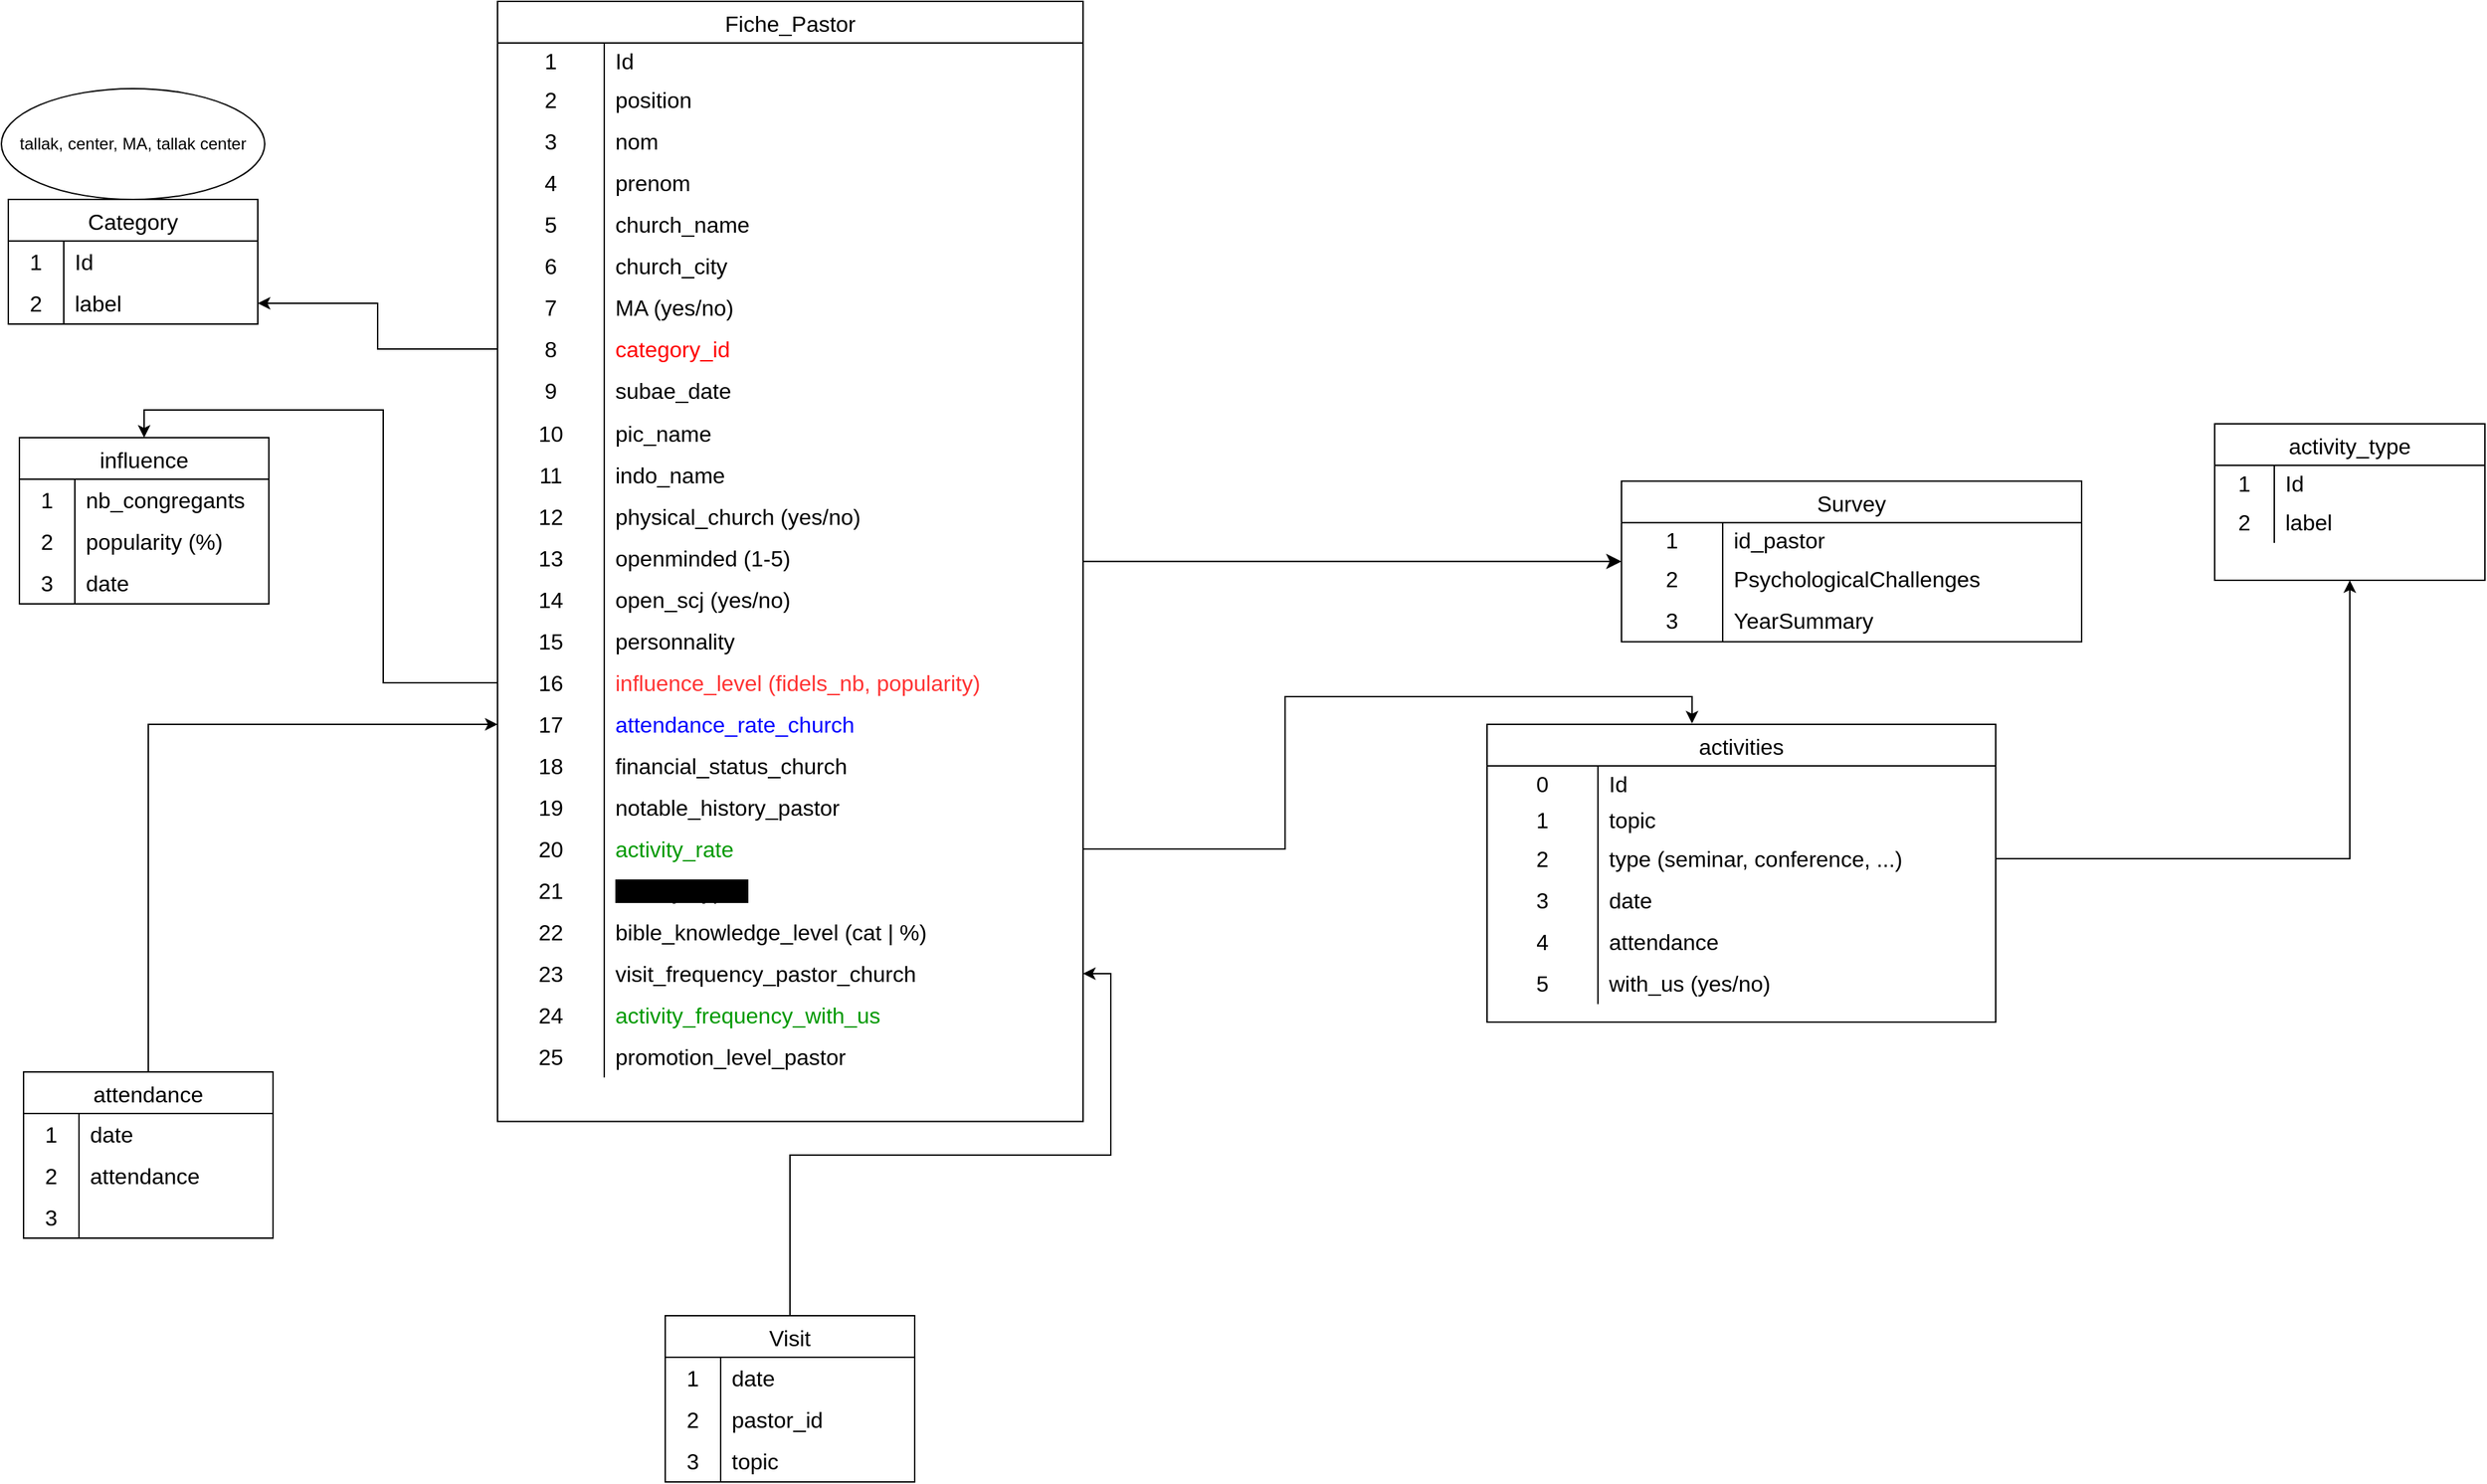 <mxfile version="25.0.3">
  <diagram name="DMD Model" id="ozbyZMw5nNVKGZ8Ik_tq">
    <mxGraphModel dx="2700" dy="746" grid="0" gridSize="10" guides="1" tooltips="1" connect="1" arrows="1" fold="1" page="0" pageScale="1" pageWidth="827" pageHeight="1169" math="0" shadow="0">
      <root>
        <mxCell id="0" />
        <mxCell id="1" parent="0" />
        <mxCell id="2mEy8Sekf_Ez2-nSpunM-34" value="" style="edgeStyle=none;curved=1;rounded=0;orthogonalLoop=1;jettySize=auto;html=1;fontSize=12;startSize=8;endSize=8;" parent="1" source="2mEy8Sekf_Ez2-nSpunM-1" target="2mEy8Sekf_Ez2-nSpunM-24" edge="1">
          <mxGeometry relative="1" as="geometry" />
        </mxCell>
        <mxCell id="2mEy8Sekf_Ez2-nSpunM-1" value="Fiche_Pastor" style="shape=table;startSize=30;container=1;collapsible=0;childLayout=tableLayout;fixedRows=1;rowLines=0;fontStyle=0;strokeColor=default;fontSize=16;" parent="1" vertex="1">
          <mxGeometry x="-581" y="82" width="422.5" height="808.75" as="geometry" />
        </mxCell>
        <mxCell id="2mEy8Sekf_Ez2-nSpunM-2" value="" style="shape=tableRow;horizontal=0;startSize=0;swimlaneHead=0;swimlaneBody=0;top=0;left=0;bottom=0;right=0;collapsible=0;dropTarget=0;fillColor=none;points=[[0,0.5],[1,0.5]];portConstraint=eastwest;strokeColor=inherit;fontSize=16;" parent="2mEy8Sekf_Ez2-nSpunM-1" vertex="1">
          <mxGeometry y="30" width="422.5" height="26" as="geometry" />
        </mxCell>
        <mxCell id="2mEy8Sekf_Ez2-nSpunM-3" value="1" style="shape=partialRectangle;html=1;whiteSpace=wrap;connectable=0;fillColor=none;top=0;left=0;bottom=0;right=0;overflow=hidden;pointerEvents=1;strokeColor=inherit;fontSize=16;" parent="2mEy8Sekf_Ez2-nSpunM-2" vertex="1">
          <mxGeometry width="77" height="26" as="geometry">
            <mxRectangle width="77" height="26" as="alternateBounds" />
          </mxGeometry>
        </mxCell>
        <mxCell id="2mEy8Sekf_Ez2-nSpunM-4" value="Id" style="shape=partialRectangle;html=1;whiteSpace=wrap;connectable=0;fillColor=none;top=0;left=0;bottom=0;right=0;align=left;spacingLeft=6;overflow=hidden;strokeColor=inherit;fontSize=16;" parent="2mEy8Sekf_Ez2-nSpunM-2" vertex="1">
          <mxGeometry x="77" width="346" height="26" as="geometry">
            <mxRectangle width="346" height="26" as="alternateBounds" />
          </mxGeometry>
        </mxCell>
        <mxCell id="Lvor_NRBCKMXR3QHgsnZ-13" value="" style="shape=tableRow;horizontal=0;startSize=0;swimlaneHead=0;swimlaneBody=0;top=0;left=0;bottom=0;right=0;collapsible=0;dropTarget=0;fillColor=none;points=[[0,0.5],[1,0.5]];portConstraint=eastwest;strokeColor=inherit;fontSize=16;" parent="2mEy8Sekf_Ez2-nSpunM-1" vertex="1">
          <mxGeometry y="56" width="422.5" height="30" as="geometry" />
        </mxCell>
        <mxCell id="Lvor_NRBCKMXR3QHgsnZ-14" value="2" style="shape=partialRectangle;html=1;whiteSpace=wrap;connectable=0;fillColor=none;top=0;left=0;bottom=0;right=0;overflow=hidden;strokeColor=inherit;fontSize=16;" parent="Lvor_NRBCKMXR3QHgsnZ-13" vertex="1">
          <mxGeometry width="77" height="30" as="geometry">
            <mxRectangle width="77" height="30" as="alternateBounds" />
          </mxGeometry>
        </mxCell>
        <mxCell id="Lvor_NRBCKMXR3QHgsnZ-15" value="position" style="shape=partialRectangle;html=1;whiteSpace=wrap;connectable=0;fillColor=none;top=0;left=0;bottom=0;right=0;align=left;spacingLeft=6;overflow=hidden;strokeColor=inherit;fontSize=16;" parent="Lvor_NRBCKMXR3QHgsnZ-13" vertex="1">
          <mxGeometry x="77" width="346" height="30" as="geometry">
            <mxRectangle width="346" height="30" as="alternateBounds" />
          </mxGeometry>
        </mxCell>
        <mxCell id="2mEy8Sekf_Ez2-nSpunM-8" value="" style="shape=tableRow;horizontal=0;startSize=0;swimlaneHead=0;swimlaneBody=0;top=0;left=0;bottom=0;right=0;collapsible=0;dropTarget=0;fillColor=none;points=[[0,0.5],[1,0.5]];portConstraint=eastwest;strokeColor=inherit;fontSize=16;" parent="2mEy8Sekf_Ez2-nSpunM-1" vertex="1">
          <mxGeometry y="86" width="422.5" height="30" as="geometry" />
        </mxCell>
        <mxCell id="2mEy8Sekf_Ez2-nSpunM-9" value="3" style="shape=partialRectangle;html=1;whiteSpace=wrap;connectable=0;fillColor=none;top=0;left=0;bottom=0;right=0;overflow=hidden;strokeColor=inherit;fontSize=16;" parent="2mEy8Sekf_Ez2-nSpunM-8" vertex="1">
          <mxGeometry width="77" height="30" as="geometry">
            <mxRectangle width="77" height="30" as="alternateBounds" />
          </mxGeometry>
        </mxCell>
        <mxCell id="2mEy8Sekf_Ez2-nSpunM-10" value="nom" style="shape=partialRectangle;html=1;whiteSpace=wrap;connectable=0;fillColor=none;top=0;left=0;bottom=0;right=0;align=left;spacingLeft=6;overflow=hidden;strokeColor=inherit;fontSize=16;" parent="2mEy8Sekf_Ez2-nSpunM-8" vertex="1">
          <mxGeometry x="77" width="346" height="30" as="geometry">
            <mxRectangle width="346" height="30" as="alternateBounds" />
          </mxGeometry>
        </mxCell>
        <mxCell id="2mEy8Sekf_Ez2-nSpunM-71" style="shape=tableRow;horizontal=0;startSize=0;swimlaneHead=0;swimlaneBody=0;top=0;left=0;bottom=0;right=0;collapsible=0;dropTarget=0;fillColor=none;points=[[0,0.5],[1,0.5]];portConstraint=eastwest;strokeColor=inherit;fontSize=16;" parent="2mEy8Sekf_Ez2-nSpunM-1" vertex="1">
          <mxGeometry y="116" width="422.5" height="30" as="geometry" />
        </mxCell>
        <mxCell id="2mEy8Sekf_Ez2-nSpunM-72" value="4" style="shape=partialRectangle;html=1;whiteSpace=wrap;connectable=0;fillColor=none;top=0;left=0;bottom=0;right=0;overflow=hidden;strokeColor=inherit;fontSize=16;" parent="2mEy8Sekf_Ez2-nSpunM-71" vertex="1">
          <mxGeometry width="77" height="30" as="geometry">
            <mxRectangle width="77" height="30" as="alternateBounds" />
          </mxGeometry>
        </mxCell>
        <mxCell id="2mEy8Sekf_Ez2-nSpunM-73" value="prenom" style="shape=partialRectangle;html=1;whiteSpace=wrap;connectable=0;fillColor=none;top=0;left=0;bottom=0;right=0;align=left;spacingLeft=6;overflow=hidden;strokeColor=inherit;fontSize=16;" parent="2mEy8Sekf_Ez2-nSpunM-71" vertex="1">
          <mxGeometry x="77" width="346" height="30" as="geometry">
            <mxRectangle width="346" height="30" as="alternateBounds" />
          </mxGeometry>
        </mxCell>
        <mxCell id="2mEy8Sekf_Ez2-nSpunM-68" style="shape=tableRow;horizontal=0;startSize=0;swimlaneHead=0;swimlaneBody=0;top=0;left=0;bottom=0;right=0;collapsible=0;dropTarget=0;fillColor=none;points=[[0,0.5],[1,0.5]];portConstraint=eastwest;strokeColor=inherit;fontSize=16;" parent="2mEy8Sekf_Ez2-nSpunM-1" vertex="1">
          <mxGeometry y="146" width="422.5" height="30" as="geometry" />
        </mxCell>
        <mxCell id="2mEy8Sekf_Ez2-nSpunM-69" value="5" style="shape=partialRectangle;html=1;whiteSpace=wrap;connectable=0;fillColor=none;top=0;left=0;bottom=0;right=0;overflow=hidden;strokeColor=inherit;fontSize=16;" parent="2mEy8Sekf_Ez2-nSpunM-68" vertex="1">
          <mxGeometry width="77" height="30" as="geometry">
            <mxRectangle width="77" height="30" as="alternateBounds" />
          </mxGeometry>
        </mxCell>
        <mxCell id="2mEy8Sekf_Ez2-nSpunM-70" value="church_name" style="shape=partialRectangle;html=1;whiteSpace=wrap;connectable=0;fillColor=none;top=0;left=0;bottom=0;right=0;align=left;spacingLeft=6;overflow=hidden;strokeColor=inherit;fontSize=16;" parent="2mEy8Sekf_Ez2-nSpunM-68" vertex="1">
          <mxGeometry x="77" width="346" height="30" as="geometry">
            <mxRectangle width="346" height="30" as="alternateBounds" />
          </mxGeometry>
        </mxCell>
        <mxCell id="2mEy8Sekf_Ez2-nSpunM-65" style="shape=tableRow;horizontal=0;startSize=0;swimlaneHead=0;swimlaneBody=0;top=0;left=0;bottom=0;right=0;collapsible=0;dropTarget=0;fillColor=none;points=[[0,0.5],[1,0.5]];portConstraint=eastwest;strokeColor=inherit;fontSize=16;" parent="2mEy8Sekf_Ez2-nSpunM-1" vertex="1">
          <mxGeometry y="176" width="422.5" height="30" as="geometry" />
        </mxCell>
        <mxCell id="2mEy8Sekf_Ez2-nSpunM-66" value="6" style="shape=partialRectangle;html=1;whiteSpace=wrap;connectable=0;fillColor=none;top=0;left=0;bottom=0;right=0;overflow=hidden;strokeColor=inherit;fontSize=16;" parent="2mEy8Sekf_Ez2-nSpunM-65" vertex="1">
          <mxGeometry width="77" height="30" as="geometry">
            <mxRectangle width="77" height="30" as="alternateBounds" />
          </mxGeometry>
        </mxCell>
        <mxCell id="2mEy8Sekf_Ez2-nSpunM-67" value="church_city" style="shape=partialRectangle;html=1;whiteSpace=wrap;connectable=0;fillColor=none;top=0;left=0;bottom=0;right=0;align=left;spacingLeft=6;overflow=hidden;strokeColor=inherit;fontSize=16;" parent="2mEy8Sekf_Ez2-nSpunM-65" vertex="1">
          <mxGeometry x="77" width="346" height="30" as="geometry">
            <mxRectangle width="346" height="30" as="alternateBounds" />
          </mxGeometry>
        </mxCell>
        <mxCell id="2mEy8Sekf_Ez2-nSpunM-62" style="shape=tableRow;horizontal=0;startSize=0;swimlaneHead=0;swimlaneBody=0;top=0;left=0;bottom=0;right=0;collapsible=0;dropTarget=0;fillColor=none;points=[[0,0.5],[1,0.5]];portConstraint=eastwest;strokeColor=inherit;fontSize=16;" parent="2mEy8Sekf_Ez2-nSpunM-1" vertex="1">
          <mxGeometry y="206" width="422.5" height="30" as="geometry" />
        </mxCell>
        <mxCell id="2mEy8Sekf_Ez2-nSpunM-63" value="7" style="shape=partialRectangle;html=1;whiteSpace=wrap;connectable=0;fillColor=none;top=0;left=0;bottom=0;right=0;overflow=hidden;strokeColor=inherit;fontSize=16;" parent="2mEy8Sekf_Ez2-nSpunM-62" vertex="1">
          <mxGeometry width="77" height="30" as="geometry">
            <mxRectangle width="77" height="30" as="alternateBounds" />
          </mxGeometry>
        </mxCell>
        <mxCell id="2mEy8Sekf_Ez2-nSpunM-64" value="MA (yes/no)" style="shape=partialRectangle;html=1;whiteSpace=wrap;connectable=0;fillColor=none;top=0;left=0;bottom=0;right=0;align=left;spacingLeft=6;overflow=hidden;strokeColor=inherit;fontSize=16;" parent="2mEy8Sekf_Ez2-nSpunM-62" vertex="1">
          <mxGeometry x="77" width="346" height="30" as="geometry">
            <mxRectangle width="346" height="30" as="alternateBounds" />
          </mxGeometry>
        </mxCell>
        <mxCell id="2mEy8Sekf_Ez2-nSpunM-59" style="shape=tableRow;horizontal=0;startSize=0;swimlaneHead=0;swimlaneBody=0;top=0;left=0;bottom=0;right=0;collapsible=0;dropTarget=0;fillColor=none;points=[[0,0.5],[1,0.5]];portConstraint=eastwest;strokeColor=inherit;fontSize=16;" parent="2mEy8Sekf_Ez2-nSpunM-1" vertex="1">
          <mxGeometry y="236" width="422.5" height="30" as="geometry" />
        </mxCell>
        <mxCell id="2mEy8Sekf_Ez2-nSpunM-60" value="8" style="shape=partialRectangle;html=1;whiteSpace=wrap;connectable=0;fillColor=none;top=0;left=0;bottom=0;right=0;overflow=hidden;strokeColor=inherit;fontSize=16;" parent="2mEy8Sekf_Ez2-nSpunM-59" vertex="1">
          <mxGeometry width="77" height="30" as="geometry">
            <mxRectangle width="77" height="30" as="alternateBounds" />
          </mxGeometry>
        </mxCell>
        <mxCell id="2mEy8Sekf_Ez2-nSpunM-61" value="category_id" style="shape=partialRectangle;html=1;whiteSpace=wrap;connectable=0;fillColor=none;top=0;left=0;bottom=0;right=0;align=left;spacingLeft=6;overflow=hidden;strokeColor=inherit;fontSize=16;fontColor=#FF0000;" parent="2mEy8Sekf_Ez2-nSpunM-59" vertex="1">
          <mxGeometry x="77" width="346" height="30" as="geometry">
            <mxRectangle width="346" height="30" as="alternateBounds" />
          </mxGeometry>
        </mxCell>
        <mxCell id="2mEy8Sekf_Ez2-nSpunM-56" style="shape=tableRow;horizontal=0;startSize=0;swimlaneHead=0;swimlaneBody=0;top=0;left=0;bottom=0;right=0;collapsible=0;dropTarget=0;fillColor=none;points=[[0,0.5],[1,0.5]];portConstraint=eastwest;strokeColor=inherit;fontSize=16;" parent="2mEy8Sekf_Ez2-nSpunM-1" vertex="1">
          <mxGeometry y="266" width="422.5" height="30" as="geometry" />
        </mxCell>
        <mxCell id="2mEy8Sekf_Ez2-nSpunM-57" value="9" style="shape=partialRectangle;html=1;whiteSpace=wrap;connectable=0;fillColor=none;top=0;left=0;bottom=0;right=0;overflow=hidden;strokeColor=inherit;fontSize=16;" parent="2mEy8Sekf_Ez2-nSpunM-56" vertex="1">
          <mxGeometry width="77" height="30" as="geometry">
            <mxRectangle width="77" height="30" as="alternateBounds" />
          </mxGeometry>
        </mxCell>
        <mxCell id="2mEy8Sekf_Ez2-nSpunM-58" value="subae_date" style="shape=partialRectangle;html=1;whiteSpace=wrap;connectable=0;fillColor=none;top=0;left=0;bottom=0;right=0;align=left;spacingLeft=6;overflow=hidden;strokeColor=inherit;fontSize=16;" parent="2mEy8Sekf_Ez2-nSpunM-56" vertex="1">
          <mxGeometry x="77" width="346" height="30" as="geometry">
            <mxRectangle width="346" height="30" as="alternateBounds" />
          </mxGeometry>
        </mxCell>
        <mxCell id="2mEy8Sekf_Ez2-nSpunM-53" style="shape=tableRow;horizontal=0;startSize=0;swimlaneHead=0;swimlaneBody=0;top=0;left=0;bottom=0;right=0;collapsible=0;dropTarget=0;fillColor=none;points=[[0,0.5],[1,0.5]];portConstraint=eastwest;strokeColor=inherit;fontSize=16;" parent="2mEy8Sekf_Ez2-nSpunM-1" vertex="1">
          <mxGeometry y="296" width="422.5" height="31" as="geometry" />
        </mxCell>
        <mxCell id="2mEy8Sekf_Ez2-nSpunM-54" value="10" style="shape=partialRectangle;html=1;whiteSpace=wrap;connectable=0;fillColor=none;top=0;left=0;bottom=0;right=0;overflow=hidden;strokeColor=inherit;fontSize=16;" parent="2mEy8Sekf_Ez2-nSpunM-53" vertex="1">
          <mxGeometry width="77" height="31" as="geometry">
            <mxRectangle width="77" height="31" as="alternateBounds" />
          </mxGeometry>
        </mxCell>
        <mxCell id="2mEy8Sekf_Ez2-nSpunM-55" value="pic_name" style="shape=partialRectangle;html=1;whiteSpace=wrap;connectable=0;fillColor=none;top=0;left=0;bottom=0;right=0;align=left;spacingLeft=6;overflow=hidden;strokeColor=inherit;fontSize=16;" parent="2mEy8Sekf_Ez2-nSpunM-53" vertex="1">
          <mxGeometry x="77" width="346" height="31" as="geometry">
            <mxRectangle width="346" height="31" as="alternateBounds" />
          </mxGeometry>
        </mxCell>
        <mxCell id="2mEy8Sekf_Ez2-nSpunM-50" style="shape=tableRow;horizontal=0;startSize=0;swimlaneHead=0;swimlaneBody=0;top=0;left=0;bottom=0;right=0;collapsible=0;dropTarget=0;fillColor=none;points=[[0,0.5],[1,0.5]];portConstraint=eastwest;strokeColor=inherit;fontSize=16;" parent="2mEy8Sekf_Ez2-nSpunM-1" vertex="1">
          <mxGeometry y="327" width="422.5" height="30" as="geometry" />
        </mxCell>
        <mxCell id="2mEy8Sekf_Ez2-nSpunM-51" value="11" style="shape=partialRectangle;html=1;whiteSpace=wrap;connectable=0;fillColor=none;top=0;left=0;bottom=0;right=0;overflow=hidden;strokeColor=inherit;fontSize=16;" parent="2mEy8Sekf_Ez2-nSpunM-50" vertex="1">
          <mxGeometry width="77" height="30" as="geometry">
            <mxRectangle width="77" height="30" as="alternateBounds" />
          </mxGeometry>
        </mxCell>
        <mxCell id="2mEy8Sekf_Ez2-nSpunM-52" value="indo_name" style="shape=partialRectangle;html=1;whiteSpace=wrap;connectable=0;fillColor=none;top=0;left=0;bottom=0;right=0;align=left;spacingLeft=6;overflow=hidden;strokeColor=inherit;fontSize=16;" parent="2mEy8Sekf_Ez2-nSpunM-50" vertex="1">
          <mxGeometry x="77" width="346" height="30" as="geometry">
            <mxRectangle width="346" height="30" as="alternateBounds" />
          </mxGeometry>
        </mxCell>
        <mxCell id="2mEy8Sekf_Ez2-nSpunM-47" style="shape=tableRow;horizontal=0;startSize=0;swimlaneHead=0;swimlaneBody=0;top=0;left=0;bottom=0;right=0;collapsible=0;dropTarget=0;fillColor=none;points=[[0,0.5],[1,0.5]];portConstraint=eastwest;strokeColor=inherit;fontSize=16;" parent="2mEy8Sekf_Ez2-nSpunM-1" vertex="1">
          <mxGeometry y="357" width="422.5" height="30" as="geometry" />
        </mxCell>
        <mxCell id="2mEy8Sekf_Ez2-nSpunM-48" value="12" style="shape=partialRectangle;html=1;whiteSpace=wrap;connectable=0;fillColor=none;top=0;left=0;bottom=0;right=0;overflow=hidden;strokeColor=inherit;fontSize=16;" parent="2mEy8Sekf_Ez2-nSpunM-47" vertex="1">
          <mxGeometry width="77" height="30" as="geometry">
            <mxRectangle width="77" height="30" as="alternateBounds" />
          </mxGeometry>
        </mxCell>
        <mxCell id="2mEy8Sekf_Ez2-nSpunM-49" value="physical_church (yes/no)" style="shape=partialRectangle;html=1;whiteSpace=wrap;connectable=0;fillColor=none;top=0;left=0;bottom=0;right=0;align=left;spacingLeft=6;overflow=hidden;strokeColor=inherit;fontSize=16;" parent="2mEy8Sekf_Ez2-nSpunM-47" vertex="1">
          <mxGeometry x="77" width="346" height="30" as="geometry">
            <mxRectangle width="346" height="30" as="alternateBounds" />
          </mxGeometry>
        </mxCell>
        <mxCell id="2mEy8Sekf_Ez2-nSpunM-44" style="shape=tableRow;horizontal=0;startSize=0;swimlaneHead=0;swimlaneBody=0;top=0;left=0;bottom=0;right=0;collapsible=0;dropTarget=0;fillColor=none;points=[[0,0.5],[1,0.5]];portConstraint=eastwest;strokeColor=inherit;fontSize=16;" parent="2mEy8Sekf_Ez2-nSpunM-1" vertex="1">
          <mxGeometry y="387" width="422.5" height="30" as="geometry" />
        </mxCell>
        <mxCell id="2mEy8Sekf_Ez2-nSpunM-45" value="13" style="shape=partialRectangle;html=1;whiteSpace=wrap;connectable=0;fillColor=none;top=0;left=0;bottom=0;right=0;overflow=hidden;strokeColor=inherit;fontSize=16;" parent="2mEy8Sekf_Ez2-nSpunM-44" vertex="1">
          <mxGeometry width="77" height="30" as="geometry">
            <mxRectangle width="77" height="30" as="alternateBounds" />
          </mxGeometry>
        </mxCell>
        <mxCell id="2mEy8Sekf_Ez2-nSpunM-46" value="openminded (1-5)" style="shape=partialRectangle;html=1;whiteSpace=wrap;connectable=0;fillColor=none;top=0;left=0;bottom=0;right=0;align=left;spacingLeft=6;overflow=hidden;strokeColor=inherit;fontSize=16;" parent="2mEy8Sekf_Ez2-nSpunM-44" vertex="1">
          <mxGeometry x="77" width="346" height="30" as="geometry">
            <mxRectangle width="346" height="30" as="alternateBounds" />
          </mxGeometry>
        </mxCell>
        <mxCell id="2mEy8Sekf_Ez2-nSpunM-41" style="shape=tableRow;horizontal=0;startSize=0;swimlaneHead=0;swimlaneBody=0;top=0;left=0;bottom=0;right=0;collapsible=0;dropTarget=0;fillColor=none;points=[[0,0.5],[1,0.5]];portConstraint=eastwest;strokeColor=inherit;fontSize=16;" parent="2mEy8Sekf_Ez2-nSpunM-1" vertex="1">
          <mxGeometry y="417" width="422.5" height="30" as="geometry" />
        </mxCell>
        <mxCell id="2mEy8Sekf_Ez2-nSpunM-42" value="14" style="shape=partialRectangle;html=1;whiteSpace=wrap;connectable=0;fillColor=none;top=0;left=0;bottom=0;right=0;overflow=hidden;strokeColor=inherit;fontSize=16;" parent="2mEy8Sekf_Ez2-nSpunM-41" vertex="1">
          <mxGeometry width="77" height="30" as="geometry">
            <mxRectangle width="77" height="30" as="alternateBounds" />
          </mxGeometry>
        </mxCell>
        <mxCell id="2mEy8Sekf_Ez2-nSpunM-43" value="open_scj (yes/no)" style="shape=partialRectangle;html=1;whiteSpace=wrap;connectable=0;fillColor=none;top=0;left=0;bottom=0;right=0;align=left;spacingLeft=6;overflow=hidden;strokeColor=inherit;fontSize=16;" parent="2mEy8Sekf_Ez2-nSpunM-41" vertex="1">
          <mxGeometry x="77" width="346" height="30" as="geometry">
            <mxRectangle width="346" height="30" as="alternateBounds" />
          </mxGeometry>
        </mxCell>
        <mxCell id="2mEy8Sekf_Ez2-nSpunM-38" style="shape=tableRow;horizontal=0;startSize=0;swimlaneHead=0;swimlaneBody=0;top=0;left=0;bottom=0;right=0;collapsible=0;dropTarget=0;fillColor=none;points=[[0,0.5],[1,0.5]];portConstraint=eastwest;strokeColor=inherit;fontSize=16;" parent="2mEy8Sekf_Ez2-nSpunM-1" vertex="1">
          <mxGeometry y="447" width="422.5" height="30" as="geometry" />
        </mxCell>
        <mxCell id="2mEy8Sekf_Ez2-nSpunM-39" value="15" style="shape=partialRectangle;html=1;whiteSpace=wrap;connectable=0;fillColor=none;top=0;left=0;bottom=0;right=0;overflow=hidden;strokeColor=inherit;fontSize=16;" parent="2mEy8Sekf_Ez2-nSpunM-38" vertex="1">
          <mxGeometry width="77" height="30" as="geometry">
            <mxRectangle width="77" height="30" as="alternateBounds" />
          </mxGeometry>
        </mxCell>
        <mxCell id="2mEy8Sekf_Ez2-nSpunM-40" value="personnality" style="shape=partialRectangle;html=1;whiteSpace=wrap;connectable=0;fillColor=none;top=0;left=0;bottom=0;right=0;align=left;spacingLeft=6;overflow=hidden;strokeColor=inherit;fontSize=16;" parent="2mEy8Sekf_Ez2-nSpunM-38" vertex="1">
          <mxGeometry x="77" width="346" height="30" as="geometry">
            <mxRectangle width="346" height="30" as="alternateBounds" />
          </mxGeometry>
        </mxCell>
        <mxCell id="2mEy8Sekf_Ez2-nSpunM-35" style="shape=tableRow;horizontal=0;startSize=0;swimlaneHead=0;swimlaneBody=0;top=0;left=0;bottom=0;right=0;collapsible=0;dropTarget=0;fillColor=none;points=[[0,0.5],[1,0.5]];portConstraint=eastwest;strokeColor=inherit;fontSize=16;" parent="2mEy8Sekf_Ez2-nSpunM-1" vertex="1">
          <mxGeometry y="477" width="422.5" height="30" as="geometry" />
        </mxCell>
        <mxCell id="2mEy8Sekf_Ez2-nSpunM-36" value="16" style="shape=partialRectangle;html=1;whiteSpace=wrap;connectable=0;fillColor=none;top=0;left=0;bottom=0;right=0;overflow=hidden;strokeColor=inherit;fontSize=16;" parent="2mEy8Sekf_Ez2-nSpunM-35" vertex="1">
          <mxGeometry width="77" height="30" as="geometry">
            <mxRectangle width="77" height="30" as="alternateBounds" />
          </mxGeometry>
        </mxCell>
        <mxCell id="2mEy8Sekf_Ez2-nSpunM-37" value="influence_level (fidels_nb, popularity)" style="shape=partialRectangle;html=1;whiteSpace=wrap;connectable=0;fillColor=none;top=0;left=0;bottom=0;right=0;align=left;spacingLeft=6;overflow=hidden;strokeColor=inherit;fontSize=16;fontColor=#FF3333;" parent="2mEy8Sekf_Ez2-nSpunM-35" vertex="1">
          <mxGeometry x="77" width="346" height="30" as="geometry">
            <mxRectangle width="346" height="30" as="alternateBounds" />
          </mxGeometry>
        </mxCell>
        <mxCell id="2mEy8Sekf_Ez2-nSpunM-74" style="shape=tableRow;horizontal=0;startSize=0;swimlaneHead=0;swimlaneBody=0;top=0;left=0;bottom=0;right=0;collapsible=0;dropTarget=0;fillColor=none;points=[[0,0.5],[1,0.5]];portConstraint=eastwest;strokeColor=inherit;fontSize=16;" parent="2mEy8Sekf_Ez2-nSpunM-1" vertex="1">
          <mxGeometry y="507" width="422.5" height="30" as="geometry" />
        </mxCell>
        <mxCell id="2mEy8Sekf_Ez2-nSpunM-75" value="17" style="shape=partialRectangle;html=1;whiteSpace=wrap;connectable=0;fillColor=none;top=0;left=0;bottom=0;right=0;overflow=hidden;strokeColor=inherit;fontSize=16;" parent="2mEy8Sekf_Ez2-nSpunM-74" vertex="1">
          <mxGeometry width="77" height="30" as="geometry">
            <mxRectangle width="77" height="30" as="alternateBounds" />
          </mxGeometry>
        </mxCell>
        <mxCell id="2mEy8Sekf_Ez2-nSpunM-76" value="&lt;font&gt;attendance_rate_church&lt;/font&gt;" style="shape=partialRectangle;html=1;whiteSpace=wrap;connectable=0;fillColor=none;top=0;left=0;bottom=0;right=0;align=left;spacingLeft=6;overflow=hidden;strokeColor=inherit;fontSize=16;fontColor=#0000FF;" parent="2mEy8Sekf_Ez2-nSpunM-74" vertex="1">
          <mxGeometry x="77" width="346" height="30" as="geometry">
            <mxRectangle width="346" height="30" as="alternateBounds" />
          </mxGeometry>
        </mxCell>
        <mxCell id="2mEy8Sekf_Ez2-nSpunM-77" style="shape=tableRow;horizontal=0;startSize=0;swimlaneHead=0;swimlaneBody=0;top=0;left=0;bottom=0;right=0;collapsible=0;dropTarget=0;fillColor=none;points=[[0,0.5],[1,0.5]];portConstraint=eastwest;strokeColor=inherit;fontSize=16;" parent="2mEy8Sekf_Ez2-nSpunM-1" vertex="1">
          <mxGeometry y="537" width="422.5" height="30" as="geometry" />
        </mxCell>
        <mxCell id="2mEy8Sekf_Ez2-nSpunM-78" value="18" style="shape=partialRectangle;html=1;whiteSpace=wrap;connectable=0;fillColor=none;top=0;left=0;bottom=0;right=0;overflow=hidden;strokeColor=inherit;fontSize=16;" parent="2mEy8Sekf_Ez2-nSpunM-77" vertex="1">
          <mxGeometry width="77" height="30" as="geometry">
            <mxRectangle width="77" height="30" as="alternateBounds" />
          </mxGeometry>
        </mxCell>
        <mxCell id="2mEy8Sekf_Ez2-nSpunM-79" value="&lt;font color=&quot;#000000&quot;&gt;financial_status_church&lt;/font&gt;" style="shape=partialRectangle;html=1;whiteSpace=wrap;connectable=0;fillColor=none;top=0;left=0;bottom=0;right=0;align=left;spacingLeft=6;overflow=hidden;strokeColor=inherit;fontSize=16;fontColor=#FF3333;" parent="2mEy8Sekf_Ez2-nSpunM-77" vertex="1">
          <mxGeometry x="77" width="346" height="30" as="geometry">
            <mxRectangle width="346" height="30" as="alternateBounds" />
          </mxGeometry>
        </mxCell>
        <mxCell id="2mEy8Sekf_Ez2-nSpunM-80" style="shape=tableRow;horizontal=0;startSize=0;swimlaneHead=0;swimlaneBody=0;top=0;left=0;bottom=0;right=0;collapsible=0;dropTarget=0;fillColor=none;points=[[0,0.5],[1,0.5]];portConstraint=eastwest;strokeColor=inherit;fontSize=16;" parent="2mEy8Sekf_Ez2-nSpunM-1" vertex="1">
          <mxGeometry y="567" width="422.5" height="30" as="geometry" />
        </mxCell>
        <mxCell id="2mEy8Sekf_Ez2-nSpunM-81" value="19" style="shape=partialRectangle;html=1;whiteSpace=wrap;connectable=0;fillColor=none;top=0;left=0;bottom=0;right=0;overflow=hidden;strokeColor=inherit;fontSize=16;" parent="2mEy8Sekf_Ez2-nSpunM-80" vertex="1">
          <mxGeometry width="77" height="30" as="geometry">
            <mxRectangle width="77" height="30" as="alternateBounds" />
          </mxGeometry>
        </mxCell>
        <mxCell id="2mEy8Sekf_Ez2-nSpunM-82" value="notable_history_pastor" style="shape=partialRectangle;html=1;whiteSpace=wrap;connectable=0;fillColor=none;top=0;left=0;bottom=0;right=0;align=left;spacingLeft=6;overflow=hidden;strokeColor=inherit;fontSize=16;fontColor=#000000;" parent="2mEy8Sekf_Ez2-nSpunM-80" vertex="1">
          <mxGeometry x="77" width="346" height="30" as="geometry">
            <mxRectangle width="346" height="30" as="alternateBounds" />
          </mxGeometry>
        </mxCell>
        <mxCell id="2mEy8Sekf_Ez2-nSpunM-83" style="shape=tableRow;horizontal=0;startSize=0;swimlaneHead=0;swimlaneBody=0;top=0;left=0;bottom=0;right=0;collapsible=0;dropTarget=0;fillColor=none;points=[[0,0.5],[1,0.5]];portConstraint=eastwest;strokeColor=inherit;fontSize=16;" parent="2mEy8Sekf_Ez2-nSpunM-1" vertex="1">
          <mxGeometry y="597" width="422.5" height="30" as="geometry" />
        </mxCell>
        <mxCell id="2mEy8Sekf_Ez2-nSpunM-84" value="20" style="shape=partialRectangle;html=1;whiteSpace=wrap;connectable=0;fillColor=none;top=0;left=0;bottom=0;right=0;overflow=hidden;strokeColor=inherit;fontSize=16;" parent="2mEy8Sekf_Ez2-nSpunM-83" vertex="1">
          <mxGeometry width="77" height="30" as="geometry">
            <mxRectangle width="77" height="30" as="alternateBounds" />
          </mxGeometry>
        </mxCell>
        <mxCell id="2mEy8Sekf_Ez2-nSpunM-85" value="activity_rate" style="shape=partialRectangle;html=1;whiteSpace=wrap;connectable=0;fillColor=none;top=0;left=0;bottom=0;right=0;align=left;spacingLeft=6;overflow=hidden;strokeColor=inherit;fontSize=16;fontColor=#009900;" parent="2mEy8Sekf_Ez2-nSpunM-83" vertex="1">
          <mxGeometry x="77" width="346" height="30" as="geometry">
            <mxRectangle width="346" height="30" as="alternateBounds" />
          </mxGeometry>
        </mxCell>
        <mxCell id="2mEy8Sekf_Ez2-nSpunM-86" style="shape=tableRow;horizontal=0;startSize=0;swimlaneHead=0;swimlaneBody=0;top=0;left=0;bottom=0;right=0;collapsible=0;dropTarget=0;fillColor=none;points=[[0,0.5],[1,0.5]];portConstraint=eastwest;strokeColor=inherit;fontSize=16;" parent="2mEy8Sekf_Ez2-nSpunM-1" vertex="1">
          <mxGeometry y="627" width="422.5" height="30" as="geometry" />
        </mxCell>
        <mxCell id="2mEy8Sekf_Ez2-nSpunM-87" value="21" style="shape=partialRectangle;html=1;whiteSpace=wrap;connectable=0;fillColor=none;top=0;left=0;bottom=0;right=0;overflow=hidden;strokeColor=inherit;fontSize=16;" parent="2mEy8Sekf_Ez2-nSpunM-86" vertex="1">
          <mxGeometry width="77" height="30" as="geometry">
            <mxRectangle width="77" height="30" as="alternateBounds" />
          </mxGeometry>
        </mxCell>
        <mxCell id="2mEy8Sekf_Ez2-nSpunM-88" value="&lt;span style=&quot;background-color: rgb(0, 0, 0);&quot;&gt;activity_types&lt;/span&gt;" style="shape=partialRectangle;html=1;whiteSpace=wrap;connectable=0;fillColor=none;top=0;left=0;bottom=0;right=0;align=left;spacingLeft=6;overflow=hidden;strokeColor=inherit;fontSize=16;fontColor=#000000;" parent="2mEy8Sekf_Ez2-nSpunM-86" vertex="1">
          <mxGeometry x="77" width="346" height="30" as="geometry">
            <mxRectangle width="346" height="30" as="alternateBounds" />
          </mxGeometry>
        </mxCell>
        <mxCell id="Lvor_NRBCKMXR3QHgsnZ-1" style="shape=tableRow;horizontal=0;startSize=0;swimlaneHead=0;swimlaneBody=0;top=0;left=0;bottom=0;right=0;collapsible=0;dropTarget=0;fillColor=none;points=[[0,0.5],[1,0.5]];portConstraint=eastwest;strokeColor=inherit;fontSize=16;" parent="2mEy8Sekf_Ez2-nSpunM-1" vertex="1">
          <mxGeometry y="657" width="422.5" height="30" as="geometry" />
        </mxCell>
        <mxCell id="Lvor_NRBCKMXR3QHgsnZ-2" value="22" style="shape=partialRectangle;html=1;whiteSpace=wrap;connectable=0;fillColor=none;top=0;left=0;bottom=0;right=0;overflow=hidden;strokeColor=inherit;fontSize=16;" parent="Lvor_NRBCKMXR3QHgsnZ-1" vertex="1">
          <mxGeometry width="77" height="30" as="geometry">
            <mxRectangle width="77" height="30" as="alternateBounds" />
          </mxGeometry>
        </mxCell>
        <mxCell id="Lvor_NRBCKMXR3QHgsnZ-3" value="bible_knowledge_level (cat | %)" style="shape=partialRectangle;html=1;whiteSpace=wrap;connectable=0;fillColor=none;top=0;left=0;bottom=0;right=0;align=left;spacingLeft=6;overflow=hidden;strokeColor=inherit;fontSize=16;fontColor=#000000;" parent="Lvor_NRBCKMXR3QHgsnZ-1" vertex="1">
          <mxGeometry x="77" width="346" height="30" as="geometry">
            <mxRectangle width="346" height="30" as="alternateBounds" />
          </mxGeometry>
        </mxCell>
        <mxCell id="Lvor_NRBCKMXR3QHgsnZ-4" style="shape=tableRow;horizontal=0;startSize=0;swimlaneHead=0;swimlaneBody=0;top=0;left=0;bottom=0;right=0;collapsible=0;dropTarget=0;fillColor=none;points=[[0,0.5],[1,0.5]];portConstraint=eastwest;strokeColor=inherit;fontSize=16;" parent="2mEy8Sekf_Ez2-nSpunM-1" vertex="1">
          <mxGeometry y="687" width="422.5" height="30" as="geometry" />
        </mxCell>
        <mxCell id="Lvor_NRBCKMXR3QHgsnZ-5" value="23" style="shape=partialRectangle;html=1;whiteSpace=wrap;connectable=0;fillColor=none;top=0;left=0;bottom=0;right=0;overflow=hidden;strokeColor=inherit;fontSize=16;" parent="Lvor_NRBCKMXR3QHgsnZ-4" vertex="1">
          <mxGeometry width="77" height="30" as="geometry">
            <mxRectangle width="77" height="30" as="alternateBounds" />
          </mxGeometry>
        </mxCell>
        <mxCell id="Lvor_NRBCKMXR3QHgsnZ-6" value="visit_frequency_pastor_church" style="shape=partialRectangle;html=1;whiteSpace=wrap;connectable=0;fillColor=none;top=0;left=0;bottom=0;right=0;align=left;spacingLeft=6;overflow=hidden;strokeColor=inherit;fontSize=16;fontColor=#000000;" parent="Lvor_NRBCKMXR3QHgsnZ-4" vertex="1">
          <mxGeometry x="77" width="346" height="30" as="geometry">
            <mxRectangle width="346" height="30" as="alternateBounds" />
          </mxGeometry>
        </mxCell>
        <mxCell id="Lvor_NRBCKMXR3QHgsnZ-7" style="shape=tableRow;horizontal=0;startSize=0;swimlaneHead=0;swimlaneBody=0;top=0;left=0;bottom=0;right=0;collapsible=0;dropTarget=0;fillColor=none;points=[[0,0.5],[1,0.5]];portConstraint=eastwest;strokeColor=inherit;fontSize=16;" parent="2mEy8Sekf_Ez2-nSpunM-1" vertex="1">
          <mxGeometry y="717" width="422.5" height="30" as="geometry" />
        </mxCell>
        <mxCell id="Lvor_NRBCKMXR3QHgsnZ-8" value="24" style="shape=partialRectangle;html=1;whiteSpace=wrap;connectable=0;fillColor=none;top=0;left=0;bottom=0;right=0;overflow=hidden;strokeColor=inherit;fontSize=16;" parent="Lvor_NRBCKMXR3QHgsnZ-7" vertex="1">
          <mxGeometry width="77" height="30" as="geometry">
            <mxRectangle width="77" height="30" as="alternateBounds" />
          </mxGeometry>
        </mxCell>
        <mxCell id="Lvor_NRBCKMXR3QHgsnZ-9" value="activity_frequency_with_us" style="shape=partialRectangle;html=1;whiteSpace=wrap;connectable=0;fillColor=none;top=0;left=0;bottom=0;right=0;align=left;spacingLeft=6;overflow=hidden;strokeColor=inherit;fontSize=16;fontColor=#009900;" parent="Lvor_NRBCKMXR3QHgsnZ-7" vertex="1">
          <mxGeometry x="77" width="346" height="30" as="geometry">
            <mxRectangle width="346" height="30" as="alternateBounds" />
          </mxGeometry>
        </mxCell>
        <mxCell id="Lvor_NRBCKMXR3QHgsnZ-10" style="shape=tableRow;horizontal=0;startSize=0;swimlaneHead=0;swimlaneBody=0;top=0;left=0;bottom=0;right=0;collapsible=0;dropTarget=0;fillColor=none;points=[[0,0.5],[1,0.5]];portConstraint=eastwest;strokeColor=inherit;fontSize=16;" parent="2mEy8Sekf_Ez2-nSpunM-1" vertex="1">
          <mxGeometry y="747" width="422.5" height="30" as="geometry" />
        </mxCell>
        <mxCell id="Lvor_NRBCKMXR3QHgsnZ-11" value="25" style="shape=partialRectangle;html=1;whiteSpace=wrap;connectable=0;fillColor=none;top=0;left=0;bottom=0;right=0;overflow=hidden;strokeColor=inherit;fontSize=16;" parent="Lvor_NRBCKMXR3QHgsnZ-10" vertex="1">
          <mxGeometry width="77" height="30" as="geometry">
            <mxRectangle width="77" height="30" as="alternateBounds" />
          </mxGeometry>
        </mxCell>
        <mxCell id="Lvor_NRBCKMXR3QHgsnZ-12" value="promotion_level_pastor" style="shape=partialRectangle;html=1;whiteSpace=wrap;connectable=0;fillColor=none;top=0;left=0;bottom=0;right=0;align=left;spacingLeft=6;overflow=hidden;strokeColor=inherit;fontSize=16;fontColor=#000000;" parent="Lvor_NRBCKMXR3QHgsnZ-10" vertex="1">
          <mxGeometry x="77" width="346" height="30" as="geometry">
            <mxRectangle width="346" height="30" as="alternateBounds" />
          </mxGeometry>
        </mxCell>
        <mxCell id="2mEy8Sekf_Ez2-nSpunM-24" value="Survey" style="shape=table;startSize=30;container=1;collapsible=0;childLayout=tableLayout;fixedRows=1;rowLines=0;fontStyle=0;strokeColor=default;fontSize=16;" parent="1" vertex="1">
          <mxGeometry x="230" y="428.37" width="332" height="116" as="geometry" />
        </mxCell>
        <mxCell id="2mEy8Sekf_Ez2-nSpunM-25" value="" style="shape=tableRow;horizontal=0;startSize=0;swimlaneHead=0;swimlaneBody=0;top=0;left=0;bottom=0;right=0;collapsible=0;dropTarget=0;fillColor=none;points=[[0,0.5],[1,0.5]];portConstraint=eastwest;strokeColor=inherit;fontSize=16;" parent="2mEy8Sekf_Ez2-nSpunM-24" vertex="1">
          <mxGeometry y="30" width="332" height="26" as="geometry" />
        </mxCell>
        <mxCell id="2mEy8Sekf_Ez2-nSpunM-26" value="1" style="shape=partialRectangle;html=1;whiteSpace=wrap;connectable=0;fillColor=none;top=0;left=0;bottom=0;right=0;overflow=hidden;pointerEvents=1;strokeColor=inherit;fontSize=16;" parent="2mEy8Sekf_Ez2-nSpunM-25" vertex="1">
          <mxGeometry width="73" height="26" as="geometry">
            <mxRectangle width="73" height="26" as="alternateBounds" />
          </mxGeometry>
        </mxCell>
        <mxCell id="2mEy8Sekf_Ez2-nSpunM-27" value="id_pastor" style="shape=partialRectangle;html=1;whiteSpace=wrap;connectable=0;fillColor=none;top=0;left=0;bottom=0;right=0;align=left;spacingLeft=6;overflow=hidden;strokeColor=inherit;fontSize=16;" parent="2mEy8Sekf_Ez2-nSpunM-25" vertex="1">
          <mxGeometry x="73" width="259" height="26" as="geometry">
            <mxRectangle width="259" height="26" as="alternateBounds" />
          </mxGeometry>
        </mxCell>
        <mxCell id="2mEy8Sekf_Ez2-nSpunM-28" value="" style="shape=tableRow;horizontal=0;startSize=0;swimlaneHead=0;swimlaneBody=0;top=0;left=0;bottom=0;right=0;collapsible=0;dropTarget=0;fillColor=none;points=[[0,0.5],[1,0.5]];portConstraint=eastwest;strokeColor=inherit;fontSize=16;" parent="2mEy8Sekf_Ez2-nSpunM-24" vertex="1">
          <mxGeometry y="56" width="332" height="30" as="geometry" />
        </mxCell>
        <mxCell id="2mEy8Sekf_Ez2-nSpunM-29" value="2" style="shape=partialRectangle;html=1;whiteSpace=wrap;connectable=0;fillColor=none;top=0;left=0;bottom=0;right=0;overflow=hidden;strokeColor=inherit;fontSize=16;" parent="2mEy8Sekf_Ez2-nSpunM-28" vertex="1">
          <mxGeometry width="73" height="30" as="geometry">
            <mxRectangle width="73" height="30" as="alternateBounds" />
          </mxGeometry>
        </mxCell>
        <mxCell id="2mEy8Sekf_Ez2-nSpunM-30" value="PsychologicalChallenges" style="shape=partialRectangle;html=1;whiteSpace=wrap;connectable=0;fillColor=none;top=0;left=0;bottom=0;right=0;align=left;spacingLeft=6;overflow=hidden;strokeColor=inherit;fontSize=16;" parent="2mEy8Sekf_Ez2-nSpunM-28" vertex="1">
          <mxGeometry x="73" width="259" height="30" as="geometry">
            <mxRectangle width="259" height="30" as="alternateBounds" />
          </mxGeometry>
        </mxCell>
        <mxCell id="2mEy8Sekf_Ez2-nSpunM-31" value="" style="shape=tableRow;horizontal=0;startSize=0;swimlaneHead=0;swimlaneBody=0;top=0;left=0;bottom=0;right=0;collapsible=0;dropTarget=0;fillColor=none;points=[[0,0.5],[1,0.5]];portConstraint=eastwest;strokeColor=inherit;fontSize=16;" parent="2mEy8Sekf_Ez2-nSpunM-24" vertex="1">
          <mxGeometry y="86" width="332" height="30" as="geometry" />
        </mxCell>
        <mxCell id="2mEy8Sekf_Ez2-nSpunM-32" value="3" style="shape=partialRectangle;html=1;whiteSpace=wrap;connectable=0;fillColor=none;top=0;left=0;bottom=0;right=0;overflow=hidden;strokeColor=inherit;fontSize=16;" parent="2mEy8Sekf_Ez2-nSpunM-31" vertex="1">
          <mxGeometry width="73" height="30" as="geometry">
            <mxRectangle width="73" height="30" as="alternateBounds" />
          </mxGeometry>
        </mxCell>
        <mxCell id="2mEy8Sekf_Ez2-nSpunM-33" value="YearSummary" style="shape=partialRectangle;html=1;whiteSpace=wrap;connectable=0;fillColor=none;top=0;left=0;bottom=0;right=0;align=left;spacingLeft=6;overflow=hidden;strokeColor=inherit;fontSize=16;" parent="2mEy8Sekf_Ez2-nSpunM-31" vertex="1">
          <mxGeometry x="73" width="259" height="30" as="geometry">
            <mxRectangle width="259" height="30" as="alternateBounds" />
          </mxGeometry>
        </mxCell>
        <mxCell id="Lvor_NRBCKMXR3QHgsnZ-22" value="activities" style="shape=table;startSize=30;container=1;collapsible=0;childLayout=tableLayout;fixedRows=1;rowLines=0;fontStyle=0;strokeColor=default;fontSize=16;" parent="1" vertex="1">
          <mxGeometry x="133" y="604" width="367" height="215" as="geometry" />
        </mxCell>
        <mxCell id="Lvor_NRBCKMXR3QHgsnZ-45" style="shape=tableRow;horizontal=0;startSize=0;swimlaneHead=0;swimlaneBody=0;top=0;left=0;bottom=0;right=0;collapsible=0;dropTarget=0;fillColor=none;points=[[0,0.5],[1,0.5]];portConstraint=eastwest;strokeColor=inherit;fontSize=16;" parent="Lvor_NRBCKMXR3QHgsnZ-22" vertex="1">
          <mxGeometry y="30" width="367" height="26" as="geometry" />
        </mxCell>
        <mxCell id="Lvor_NRBCKMXR3QHgsnZ-46" value="0" style="shape=partialRectangle;html=1;whiteSpace=wrap;connectable=0;fillColor=none;top=0;left=0;bottom=0;right=0;overflow=hidden;pointerEvents=1;strokeColor=inherit;fontSize=16;" parent="Lvor_NRBCKMXR3QHgsnZ-45" vertex="1">
          <mxGeometry width="80" height="26" as="geometry">
            <mxRectangle width="80" height="26" as="alternateBounds" />
          </mxGeometry>
        </mxCell>
        <mxCell id="Lvor_NRBCKMXR3QHgsnZ-47" value="Id" style="shape=partialRectangle;html=1;whiteSpace=wrap;connectable=0;fillColor=none;top=0;left=0;bottom=0;right=0;align=left;spacingLeft=6;overflow=hidden;strokeColor=inherit;fontSize=16;" parent="Lvor_NRBCKMXR3QHgsnZ-45" vertex="1">
          <mxGeometry x="80" width="287" height="26" as="geometry">
            <mxRectangle width="287" height="26" as="alternateBounds" />
          </mxGeometry>
        </mxCell>
        <mxCell id="Lvor_NRBCKMXR3QHgsnZ-23" value="" style="shape=tableRow;horizontal=0;startSize=0;swimlaneHead=0;swimlaneBody=0;top=0;left=0;bottom=0;right=0;collapsible=0;dropTarget=0;fillColor=none;points=[[0,0.5],[1,0.5]];portConstraint=eastwest;strokeColor=inherit;fontSize=16;" parent="Lvor_NRBCKMXR3QHgsnZ-22" vertex="1">
          <mxGeometry y="56" width="367" height="26" as="geometry" />
        </mxCell>
        <mxCell id="Lvor_NRBCKMXR3QHgsnZ-24" value="1" style="shape=partialRectangle;html=1;whiteSpace=wrap;connectable=0;fillColor=none;top=0;left=0;bottom=0;right=0;overflow=hidden;pointerEvents=1;strokeColor=inherit;fontSize=16;" parent="Lvor_NRBCKMXR3QHgsnZ-23" vertex="1">
          <mxGeometry width="80" height="26" as="geometry">
            <mxRectangle width="80" height="26" as="alternateBounds" />
          </mxGeometry>
        </mxCell>
        <mxCell id="Lvor_NRBCKMXR3QHgsnZ-25" value="topic" style="shape=partialRectangle;html=1;whiteSpace=wrap;connectable=0;fillColor=none;top=0;left=0;bottom=0;right=0;align=left;spacingLeft=6;overflow=hidden;strokeColor=inherit;fontSize=16;" parent="Lvor_NRBCKMXR3QHgsnZ-23" vertex="1">
          <mxGeometry x="80" width="287" height="26" as="geometry">
            <mxRectangle width="287" height="26" as="alternateBounds" />
          </mxGeometry>
        </mxCell>
        <mxCell id="Lvor_NRBCKMXR3QHgsnZ-26" value="" style="shape=tableRow;horizontal=0;startSize=0;swimlaneHead=0;swimlaneBody=0;top=0;left=0;bottom=0;right=0;collapsible=0;dropTarget=0;fillColor=none;points=[[0,0.5],[1,0.5]];portConstraint=eastwest;strokeColor=inherit;fontSize=16;" parent="Lvor_NRBCKMXR3QHgsnZ-22" vertex="1">
          <mxGeometry y="82" width="367" height="30" as="geometry" />
        </mxCell>
        <mxCell id="Lvor_NRBCKMXR3QHgsnZ-27" value="2" style="shape=partialRectangle;html=1;whiteSpace=wrap;connectable=0;fillColor=none;top=0;left=0;bottom=0;right=0;overflow=hidden;strokeColor=inherit;fontSize=16;" parent="Lvor_NRBCKMXR3QHgsnZ-26" vertex="1">
          <mxGeometry width="80" height="30" as="geometry">
            <mxRectangle width="80" height="30" as="alternateBounds" />
          </mxGeometry>
        </mxCell>
        <mxCell id="Lvor_NRBCKMXR3QHgsnZ-28" value="type (seminar, conference, ...)" style="shape=partialRectangle;html=1;whiteSpace=wrap;connectable=0;fillColor=none;top=0;left=0;bottom=0;right=0;align=left;spacingLeft=6;overflow=hidden;strokeColor=inherit;fontSize=16;" parent="Lvor_NRBCKMXR3QHgsnZ-26" vertex="1">
          <mxGeometry x="80" width="287" height="30" as="geometry">
            <mxRectangle width="287" height="30" as="alternateBounds" />
          </mxGeometry>
        </mxCell>
        <mxCell id="Lvor_NRBCKMXR3QHgsnZ-29" value="" style="shape=tableRow;horizontal=0;startSize=0;swimlaneHead=0;swimlaneBody=0;top=0;left=0;bottom=0;right=0;collapsible=0;dropTarget=0;fillColor=none;points=[[0,0.5],[1,0.5]];portConstraint=eastwest;strokeColor=inherit;fontSize=16;" parent="Lvor_NRBCKMXR3QHgsnZ-22" vertex="1">
          <mxGeometry y="112" width="367" height="30" as="geometry" />
        </mxCell>
        <mxCell id="Lvor_NRBCKMXR3QHgsnZ-30" value="3" style="shape=partialRectangle;html=1;whiteSpace=wrap;connectable=0;fillColor=none;top=0;left=0;bottom=0;right=0;overflow=hidden;strokeColor=inherit;fontSize=16;" parent="Lvor_NRBCKMXR3QHgsnZ-29" vertex="1">
          <mxGeometry width="80" height="30" as="geometry">
            <mxRectangle width="80" height="30" as="alternateBounds" />
          </mxGeometry>
        </mxCell>
        <mxCell id="Lvor_NRBCKMXR3QHgsnZ-31" value="date" style="shape=partialRectangle;html=1;whiteSpace=wrap;connectable=0;fillColor=none;top=0;left=0;bottom=0;right=0;align=left;spacingLeft=6;overflow=hidden;strokeColor=inherit;fontSize=16;" parent="Lvor_NRBCKMXR3QHgsnZ-29" vertex="1">
          <mxGeometry x="80" width="287" height="30" as="geometry">
            <mxRectangle width="287" height="30" as="alternateBounds" />
          </mxGeometry>
        </mxCell>
        <mxCell id="Lvor_NRBCKMXR3QHgsnZ-42" style="shape=tableRow;horizontal=0;startSize=0;swimlaneHead=0;swimlaneBody=0;top=0;left=0;bottom=0;right=0;collapsible=0;dropTarget=0;fillColor=none;points=[[0,0.5],[1,0.5]];portConstraint=eastwest;strokeColor=inherit;fontSize=16;" parent="Lvor_NRBCKMXR3QHgsnZ-22" vertex="1">
          <mxGeometry y="142" width="367" height="30" as="geometry" />
        </mxCell>
        <mxCell id="Lvor_NRBCKMXR3QHgsnZ-43" value="4" style="shape=partialRectangle;html=1;whiteSpace=wrap;connectable=0;fillColor=none;top=0;left=0;bottom=0;right=0;overflow=hidden;strokeColor=inherit;fontSize=16;" parent="Lvor_NRBCKMXR3QHgsnZ-42" vertex="1">
          <mxGeometry width="80" height="30" as="geometry">
            <mxRectangle width="80" height="30" as="alternateBounds" />
          </mxGeometry>
        </mxCell>
        <mxCell id="Lvor_NRBCKMXR3QHgsnZ-44" value="attendance" style="shape=partialRectangle;html=1;whiteSpace=wrap;connectable=0;fillColor=none;top=0;left=0;bottom=0;right=0;align=left;spacingLeft=6;overflow=hidden;strokeColor=inherit;fontSize=16;" parent="Lvor_NRBCKMXR3QHgsnZ-42" vertex="1">
          <mxGeometry x="80" width="287" height="30" as="geometry">
            <mxRectangle width="287" height="30" as="alternateBounds" />
          </mxGeometry>
        </mxCell>
        <mxCell id="Lvor_NRBCKMXR3QHgsnZ-50" style="shape=tableRow;horizontal=0;startSize=0;swimlaneHead=0;swimlaneBody=0;top=0;left=0;bottom=0;right=0;collapsible=0;dropTarget=0;fillColor=none;points=[[0,0.5],[1,0.5]];portConstraint=eastwest;strokeColor=inherit;fontSize=16;" parent="Lvor_NRBCKMXR3QHgsnZ-22" vertex="1">
          <mxGeometry y="172" width="367" height="30" as="geometry" />
        </mxCell>
        <mxCell id="Lvor_NRBCKMXR3QHgsnZ-51" value="5" style="shape=partialRectangle;html=1;whiteSpace=wrap;connectable=0;fillColor=none;top=0;left=0;bottom=0;right=0;overflow=hidden;strokeColor=inherit;fontSize=16;" parent="Lvor_NRBCKMXR3QHgsnZ-50" vertex="1">
          <mxGeometry width="80" height="30" as="geometry">
            <mxRectangle width="80" height="30" as="alternateBounds" />
          </mxGeometry>
        </mxCell>
        <mxCell id="Lvor_NRBCKMXR3QHgsnZ-52" value="with_us (yes/no)" style="shape=partialRectangle;html=1;whiteSpace=wrap;connectable=0;fillColor=none;top=0;left=0;bottom=0;right=0;align=left;spacingLeft=6;overflow=hidden;strokeColor=inherit;fontSize=16;" parent="Lvor_NRBCKMXR3QHgsnZ-50" vertex="1">
          <mxGeometry x="80" width="287" height="30" as="geometry">
            <mxRectangle width="287" height="30" as="alternateBounds" />
          </mxGeometry>
        </mxCell>
        <mxCell id="Lvor_NRBCKMXR3QHgsnZ-32" value="activity_type" style="shape=table;startSize=30;container=1;collapsible=0;childLayout=tableLayout;fixedRows=1;rowLines=0;fontStyle=0;strokeColor=default;fontSize=16;" parent="1" vertex="1">
          <mxGeometry x="658" y="387" width="195" height="113" as="geometry" />
        </mxCell>
        <mxCell id="Lvor_NRBCKMXR3QHgsnZ-33" value="" style="shape=tableRow;horizontal=0;startSize=0;swimlaneHead=0;swimlaneBody=0;top=0;left=0;bottom=0;right=0;collapsible=0;dropTarget=0;fillColor=none;points=[[0,0.5],[1,0.5]];portConstraint=eastwest;strokeColor=inherit;fontSize=16;" parent="Lvor_NRBCKMXR3QHgsnZ-32" vertex="1">
          <mxGeometry y="30" width="195" height="26" as="geometry" />
        </mxCell>
        <mxCell id="Lvor_NRBCKMXR3QHgsnZ-34" value="1" style="shape=partialRectangle;html=1;whiteSpace=wrap;connectable=0;fillColor=none;top=0;left=0;bottom=0;right=0;overflow=hidden;pointerEvents=1;strokeColor=inherit;fontSize=16;" parent="Lvor_NRBCKMXR3QHgsnZ-33" vertex="1">
          <mxGeometry width="43" height="26" as="geometry">
            <mxRectangle width="43" height="26" as="alternateBounds" />
          </mxGeometry>
        </mxCell>
        <mxCell id="Lvor_NRBCKMXR3QHgsnZ-35" value="Id" style="shape=partialRectangle;html=1;whiteSpace=wrap;connectable=0;fillColor=none;top=0;left=0;bottom=0;right=0;align=left;spacingLeft=6;overflow=hidden;strokeColor=inherit;fontSize=16;" parent="Lvor_NRBCKMXR3QHgsnZ-33" vertex="1">
          <mxGeometry x="43" width="152" height="26" as="geometry">
            <mxRectangle width="152" height="26" as="alternateBounds" />
          </mxGeometry>
        </mxCell>
        <mxCell id="Lvor_NRBCKMXR3QHgsnZ-36" value="" style="shape=tableRow;horizontal=0;startSize=0;swimlaneHead=0;swimlaneBody=0;top=0;left=0;bottom=0;right=0;collapsible=0;dropTarget=0;fillColor=none;points=[[0,0.5],[1,0.5]];portConstraint=eastwest;strokeColor=inherit;fontSize=16;" parent="Lvor_NRBCKMXR3QHgsnZ-32" vertex="1">
          <mxGeometry y="56" width="195" height="30" as="geometry" />
        </mxCell>
        <mxCell id="Lvor_NRBCKMXR3QHgsnZ-37" value="2" style="shape=partialRectangle;html=1;whiteSpace=wrap;connectable=0;fillColor=none;top=0;left=0;bottom=0;right=0;overflow=hidden;strokeColor=inherit;fontSize=16;" parent="Lvor_NRBCKMXR3QHgsnZ-36" vertex="1">
          <mxGeometry width="43" height="30" as="geometry">
            <mxRectangle width="43" height="30" as="alternateBounds" />
          </mxGeometry>
        </mxCell>
        <mxCell id="Lvor_NRBCKMXR3QHgsnZ-38" value="label" style="shape=partialRectangle;html=1;whiteSpace=wrap;connectable=0;fillColor=none;top=0;left=0;bottom=0;right=0;align=left;spacingLeft=6;overflow=hidden;strokeColor=inherit;fontSize=16;" parent="Lvor_NRBCKMXR3QHgsnZ-36" vertex="1">
          <mxGeometry x="43" width="152" height="30" as="geometry">
            <mxRectangle width="152" height="30" as="alternateBounds" />
          </mxGeometry>
        </mxCell>
        <mxCell id="Lvor_NRBCKMXR3QHgsnZ-48" style="edgeStyle=orthogonalEdgeStyle;rounded=0;orthogonalLoop=1;jettySize=auto;html=1;entryX=0.403;entryY=-0.003;entryDx=0;entryDy=0;entryPerimeter=0;" parent="1" source="2mEy8Sekf_Ez2-nSpunM-83" target="Lvor_NRBCKMXR3QHgsnZ-22" edge="1">
          <mxGeometry relative="1" as="geometry" />
        </mxCell>
        <mxCell id="Lvor_NRBCKMXR3QHgsnZ-49" style="edgeStyle=orthogonalEdgeStyle;rounded=0;orthogonalLoop=1;jettySize=auto;html=1;exitX=1;exitY=0.5;exitDx=0;exitDy=0;entryX=0.5;entryY=1;entryDx=0;entryDy=0;" parent="1" source="Lvor_NRBCKMXR3QHgsnZ-26" target="Lvor_NRBCKMXR3QHgsnZ-32" edge="1">
          <mxGeometry relative="1" as="geometry">
            <mxPoint x="622.4" y="602.133" as="targetPoint" />
          </mxGeometry>
        </mxCell>
        <mxCell id="Lvor_NRBCKMXR3QHgsnZ-53" value="influence" style="shape=table;startSize=30;container=1;collapsible=0;childLayout=tableLayout;fixedRows=1;rowLines=0;fontStyle=0;strokeColor=default;fontSize=16;" parent="1" vertex="1">
          <mxGeometry x="-926" y="397" width="180" height="120" as="geometry" />
        </mxCell>
        <mxCell id="Lvor_NRBCKMXR3QHgsnZ-54" value="" style="shape=tableRow;horizontal=0;startSize=0;swimlaneHead=0;swimlaneBody=0;top=0;left=0;bottom=0;right=0;collapsible=0;dropTarget=0;fillColor=none;points=[[0,0.5],[1,0.5]];portConstraint=eastwest;strokeColor=inherit;fontSize=16;" parent="Lvor_NRBCKMXR3QHgsnZ-53" vertex="1">
          <mxGeometry y="30" width="180" height="30" as="geometry" />
        </mxCell>
        <mxCell id="Lvor_NRBCKMXR3QHgsnZ-55" value="1" style="shape=partialRectangle;html=1;whiteSpace=wrap;connectable=0;fillColor=none;top=0;left=0;bottom=0;right=0;overflow=hidden;pointerEvents=1;strokeColor=inherit;fontSize=16;" parent="Lvor_NRBCKMXR3QHgsnZ-54" vertex="1">
          <mxGeometry width="40" height="30" as="geometry">
            <mxRectangle width="40" height="30" as="alternateBounds" />
          </mxGeometry>
        </mxCell>
        <mxCell id="Lvor_NRBCKMXR3QHgsnZ-56" value="nb_congregants" style="shape=partialRectangle;html=1;whiteSpace=wrap;connectable=0;fillColor=none;top=0;left=0;bottom=0;right=0;align=left;spacingLeft=6;overflow=hidden;strokeColor=inherit;fontSize=16;" parent="Lvor_NRBCKMXR3QHgsnZ-54" vertex="1">
          <mxGeometry x="40" width="140" height="30" as="geometry">
            <mxRectangle width="140" height="30" as="alternateBounds" />
          </mxGeometry>
        </mxCell>
        <mxCell id="Lvor_NRBCKMXR3QHgsnZ-57" value="" style="shape=tableRow;horizontal=0;startSize=0;swimlaneHead=0;swimlaneBody=0;top=0;left=0;bottom=0;right=0;collapsible=0;dropTarget=0;fillColor=none;points=[[0,0.5],[1,0.5]];portConstraint=eastwest;strokeColor=inherit;fontSize=16;" parent="Lvor_NRBCKMXR3QHgsnZ-53" vertex="1">
          <mxGeometry y="60" width="180" height="30" as="geometry" />
        </mxCell>
        <mxCell id="Lvor_NRBCKMXR3QHgsnZ-58" value="2" style="shape=partialRectangle;html=1;whiteSpace=wrap;connectable=0;fillColor=none;top=0;left=0;bottom=0;right=0;overflow=hidden;strokeColor=inherit;fontSize=16;" parent="Lvor_NRBCKMXR3QHgsnZ-57" vertex="1">
          <mxGeometry width="40" height="30" as="geometry">
            <mxRectangle width="40" height="30" as="alternateBounds" />
          </mxGeometry>
        </mxCell>
        <mxCell id="Lvor_NRBCKMXR3QHgsnZ-59" value="popularity (%)" style="shape=partialRectangle;html=1;whiteSpace=wrap;connectable=0;fillColor=none;top=0;left=0;bottom=0;right=0;align=left;spacingLeft=6;overflow=hidden;strokeColor=inherit;fontSize=16;" parent="Lvor_NRBCKMXR3QHgsnZ-57" vertex="1">
          <mxGeometry x="40" width="140" height="30" as="geometry">
            <mxRectangle width="140" height="30" as="alternateBounds" />
          </mxGeometry>
        </mxCell>
        <mxCell id="Lvor_NRBCKMXR3QHgsnZ-60" value="" style="shape=tableRow;horizontal=0;startSize=0;swimlaneHead=0;swimlaneBody=0;top=0;left=0;bottom=0;right=0;collapsible=0;dropTarget=0;fillColor=none;points=[[0,0.5],[1,0.5]];portConstraint=eastwest;strokeColor=inherit;fontSize=16;" parent="Lvor_NRBCKMXR3QHgsnZ-53" vertex="1">
          <mxGeometry y="90" width="180" height="30" as="geometry" />
        </mxCell>
        <mxCell id="Lvor_NRBCKMXR3QHgsnZ-61" value="3" style="shape=partialRectangle;html=1;whiteSpace=wrap;connectable=0;fillColor=none;top=0;left=0;bottom=0;right=0;overflow=hidden;strokeColor=inherit;fontSize=16;" parent="Lvor_NRBCKMXR3QHgsnZ-60" vertex="1">
          <mxGeometry width="40" height="30" as="geometry">
            <mxRectangle width="40" height="30" as="alternateBounds" />
          </mxGeometry>
        </mxCell>
        <mxCell id="Lvor_NRBCKMXR3QHgsnZ-62" value="date" style="shape=partialRectangle;html=1;whiteSpace=wrap;connectable=0;fillColor=none;top=0;left=0;bottom=0;right=0;align=left;spacingLeft=6;overflow=hidden;strokeColor=inherit;fontSize=16;" parent="Lvor_NRBCKMXR3QHgsnZ-60" vertex="1">
          <mxGeometry x="40" width="140" height="30" as="geometry">
            <mxRectangle width="140" height="30" as="alternateBounds" />
          </mxGeometry>
        </mxCell>
        <mxCell id="Lvor_NRBCKMXR3QHgsnZ-63" style="edgeStyle=orthogonalEdgeStyle;rounded=0;orthogonalLoop=1;jettySize=auto;html=1;exitX=0;exitY=0.5;exitDx=0;exitDy=0;entryX=0.5;entryY=0;entryDx=0;entryDy=0;" parent="1" source="2mEy8Sekf_Ez2-nSpunM-35" target="Lvor_NRBCKMXR3QHgsnZ-53" edge="1">
          <mxGeometry relative="1" as="geometry" />
        </mxCell>
        <mxCell id="Lvor_NRBCKMXR3QHgsnZ-74" style="edgeStyle=orthogonalEdgeStyle;rounded=0;orthogonalLoop=1;jettySize=auto;html=1;exitX=0.5;exitY=0;exitDx=0;exitDy=0;entryX=1;entryY=0.5;entryDx=0;entryDy=0;" parent="1" source="Lvor_NRBCKMXR3QHgsnZ-64" target="Lvor_NRBCKMXR3QHgsnZ-4" edge="1">
          <mxGeometry relative="1" as="geometry" />
        </mxCell>
        <mxCell id="Lvor_NRBCKMXR3QHgsnZ-64" value="Visit" style="shape=table;startSize=30;container=1;collapsible=0;childLayout=tableLayout;fixedRows=1;rowLines=0;fontStyle=0;strokeColor=default;fontSize=16;" parent="1" vertex="1">
          <mxGeometry x="-460" y="1031" width="180" height="120" as="geometry" />
        </mxCell>
        <mxCell id="Lvor_NRBCKMXR3QHgsnZ-65" value="" style="shape=tableRow;horizontal=0;startSize=0;swimlaneHead=0;swimlaneBody=0;top=0;left=0;bottom=0;right=0;collapsible=0;dropTarget=0;fillColor=none;points=[[0,0.5],[1,0.5]];portConstraint=eastwest;strokeColor=inherit;fontSize=16;" parent="Lvor_NRBCKMXR3QHgsnZ-64" vertex="1">
          <mxGeometry y="30" width="180" height="30" as="geometry" />
        </mxCell>
        <mxCell id="Lvor_NRBCKMXR3QHgsnZ-66" value="1" style="shape=partialRectangle;html=1;whiteSpace=wrap;connectable=0;fillColor=none;top=0;left=0;bottom=0;right=0;overflow=hidden;pointerEvents=1;strokeColor=inherit;fontSize=16;" parent="Lvor_NRBCKMXR3QHgsnZ-65" vertex="1">
          <mxGeometry width="40" height="30" as="geometry">
            <mxRectangle width="40" height="30" as="alternateBounds" />
          </mxGeometry>
        </mxCell>
        <mxCell id="Lvor_NRBCKMXR3QHgsnZ-67" value="date" style="shape=partialRectangle;html=1;whiteSpace=wrap;connectable=0;fillColor=none;top=0;left=0;bottom=0;right=0;align=left;spacingLeft=6;overflow=hidden;strokeColor=inherit;fontSize=16;" parent="Lvor_NRBCKMXR3QHgsnZ-65" vertex="1">
          <mxGeometry x="40" width="140" height="30" as="geometry">
            <mxRectangle width="140" height="30" as="alternateBounds" />
          </mxGeometry>
        </mxCell>
        <mxCell id="Lvor_NRBCKMXR3QHgsnZ-68" value="" style="shape=tableRow;horizontal=0;startSize=0;swimlaneHead=0;swimlaneBody=0;top=0;left=0;bottom=0;right=0;collapsible=0;dropTarget=0;fillColor=none;points=[[0,0.5],[1,0.5]];portConstraint=eastwest;strokeColor=inherit;fontSize=16;" parent="Lvor_NRBCKMXR3QHgsnZ-64" vertex="1">
          <mxGeometry y="60" width="180" height="30" as="geometry" />
        </mxCell>
        <mxCell id="Lvor_NRBCKMXR3QHgsnZ-69" value="2" style="shape=partialRectangle;html=1;whiteSpace=wrap;connectable=0;fillColor=none;top=0;left=0;bottom=0;right=0;overflow=hidden;strokeColor=inherit;fontSize=16;" parent="Lvor_NRBCKMXR3QHgsnZ-68" vertex="1">
          <mxGeometry width="40" height="30" as="geometry">
            <mxRectangle width="40" height="30" as="alternateBounds" />
          </mxGeometry>
        </mxCell>
        <mxCell id="Lvor_NRBCKMXR3QHgsnZ-70" value="pastor_id" style="shape=partialRectangle;html=1;whiteSpace=wrap;connectable=0;fillColor=none;top=0;left=0;bottom=0;right=0;align=left;spacingLeft=6;overflow=hidden;strokeColor=inherit;fontSize=16;" parent="Lvor_NRBCKMXR3QHgsnZ-68" vertex="1">
          <mxGeometry x="40" width="140" height="30" as="geometry">
            <mxRectangle width="140" height="30" as="alternateBounds" />
          </mxGeometry>
        </mxCell>
        <mxCell id="Lvor_NRBCKMXR3QHgsnZ-71" value="" style="shape=tableRow;horizontal=0;startSize=0;swimlaneHead=0;swimlaneBody=0;top=0;left=0;bottom=0;right=0;collapsible=0;dropTarget=0;fillColor=none;points=[[0,0.5],[1,0.5]];portConstraint=eastwest;strokeColor=inherit;fontSize=16;" parent="Lvor_NRBCKMXR3QHgsnZ-64" vertex="1">
          <mxGeometry y="90" width="180" height="30" as="geometry" />
        </mxCell>
        <mxCell id="Lvor_NRBCKMXR3QHgsnZ-72" value="3" style="shape=partialRectangle;html=1;whiteSpace=wrap;connectable=0;fillColor=none;top=0;left=0;bottom=0;right=0;overflow=hidden;strokeColor=inherit;fontSize=16;" parent="Lvor_NRBCKMXR3QHgsnZ-71" vertex="1">
          <mxGeometry width="40" height="30" as="geometry">
            <mxRectangle width="40" height="30" as="alternateBounds" />
          </mxGeometry>
        </mxCell>
        <mxCell id="Lvor_NRBCKMXR3QHgsnZ-73" value="topic" style="shape=partialRectangle;html=1;whiteSpace=wrap;connectable=0;fillColor=none;top=0;left=0;bottom=0;right=0;align=left;spacingLeft=6;overflow=hidden;strokeColor=inherit;fontSize=16;" parent="Lvor_NRBCKMXR3QHgsnZ-71" vertex="1">
          <mxGeometry x="40" width="140" height="30" as="geometry">
            <mxRectangle width="140" height="30" as="alternateBounds" />
          </mxGeometry>
        </mxCell>
        <mxCell id="95lYKvS1iT0Kt_RRnZ8N-1" value="Category" style="shape=table;startSize=30;container=1;collapsible=0;childLayout=tableLayout;fixedRows=1;rowLines=0;fontStyle=0;strokeColor=default;fontSize=16;" vertex="1" parent="1">
          <mxGeometry x="-934" y="225" width="180" height="90" as="geometry" />
        </mxCell>
        <mxCell id="95lYKvS1iT0Kt_RRnZ8N-2" value="" style="shape=tableRow;horizontal=0;startSize=0;swimlaneHead=0;swimlaneBody=0;top=0;left=0;bottom=0;right=0;collapsible=0;dropTarget=0;fillColor=none;points=[[0,0.5],[1,0.5]];portConstraint=eastwest;strokeColor=inherit;fontSize=16;" vertex="1" parent="95lYKvS1iT0Kt_RRnZ8N-1">
          <mxGeometry y="30" width="180" height="30" as="geometry" />
        </mxCell>
        <mxCell id="95lYKvS1iT0Kt_RRnZ8N-3" value="1" style="shape=partialRectangle;html=1;whiteSpace=wrap;connectable=0;fillColor=none;top=0;left=0;bottom=0;right=0;overflow=hidden;pointerEvents=1;strokeColor=inherit;fontSize=16;" vertex="1" parent="95lYKvS1iT0Kt_RRnZ8N-2">
          <mxGeometry width="40" height="30" as="geometry">
            <mxRectangle width="40" height="30" as="alternateBounds" />
          </mxGeometry>
        </mxCell>
        <mxCell id="95lYKvS1iT0Kt_RRnZ8N-4" value="Id" style="shape=partialRectangle;html=1;whiteSpace=wrap;connectable=0;fillColor=none;top=0;left=0;bottom=0;right=0;align=left;spacingLeft=6;overflow=hidden;strokeColor=inherit;fontSize=16;" vertex="1" parent="95lYKvS1iT0Kt_RRnZ8N-2">
          <mxGeometry x="40" width="140" height="30" as="geometry">
            <mxRectangle width="140" height="30" as="alternateBounds" />
          </mxGeometry>
        </mxCell>
        <mxCell id="95lYKvS1iT0Kt_RRnZ8N-5" value="" style="shape=tableRow;horizontal=0;startSize=0;swimlaneHead=0;swimlaneBody=0;top=0;left=0;bottom=0;right=0;collapsible=0;dropTarget=0;fillColor=none;points=[[0,0.5],[1,0.5]];portConstraint=eastwest;strokeColor=inherit;fontSize=16;" vertex="1" parent="95lYKvS1iT0Kt_RRnZ8N-1">
          <mxGeometry y="60" width="180" height="30" as="geometry" />
        </mxCell>
        <mxCell id="95lYKvS1iT0Kt_RRnZ8N-6" value="2" style="shape=partialRectangle;html=1;whiteSpace=wrap;connectable=0;fillColor=none;top=0;left=0;bottom=0;right=0;overflow=hidden;strokeColor=inherit;fontSize=16;" vertex="1" parent="95lYKvS1iT0Kt_RRnZ8N-5">
          <mxGeometry width="40" height="30" as="geometry">
            <mxRectangle width="40" height="30" as="alternateBounds" />
          </mxGeometry>
        </mxCell>
        <mxCell id="95lYKvS1iT0Kt_RRnZ8N-7" value="label" style="shape=partialRectangle;html=1;whiteSpace=wrap;connectable=0;fillColor=none;top=0;left=0;bottom=0;right=0;align=left;spacingLeft=6;overflow=hidden;strokeColor=inherit;fontSize=16;" vertex="1" parent="95lYKvS1iT0Kt_RRnZ8N-5">
          <mxGeometry x="40" width="140" height="30" as="geometry">
            <mxRectangle width="140" height="30" as="alternateBounds" />
          </mxGeometry>
        </mxCell>
        <mxCell id="95lYKvS1iT0Kt_RRnZ8N-14" style="edgeStyle=orthogonalEdgeStyle;rounded=0;orthogonalLoop=1;jettySize=auto;html=1;entryX=1;entryY=0.5;entryDx=0;entryDy=0;" edge="1" parent="1" source="2mEy8Sekf_Ez2-nSpunM-59" target="95lYKvS1iT0Kt_RRnZ8N-5">
          <mxGeometry relative="1" as="geometry" />
        </mxCell>
        <mxCell id="95lYKvS1iT0Kt_RRnZ8N-16" value="tallak, center, MA, tallak center" style="ellipse;whiteSpace=wrap;html=1;" vertex="1" parent="1">
          <mxGeometry x="-939" y="145" width="190" height="80" as="geometry" />
        </mxCell>
        <mxCell id="95lYKvS1iT0Kt_RRnZ8N-27" style="edgeStyle=orthogonalEdgeStyle;rounded=0;orthogonalLoop=1;jettySize=auto;html=1;exitX=0.5;exitY=0;exitDx=0;exitDy=0;entryX=0;entryY=0.5;entryDx=0;entryDy=0;" edge="1" parent="1" source="95lYKvS1iT0Kt_RRnZ8N-17" target="2mEy8Sekf_Ez2-nSpunM-74">
          <mxGeometry relative="1" as="geometry" />
        </mxCell>
        <mxCell id="95lYKvS1iT0Kt_RRnZ8N-17" value="attendance" style="shape=table;startSize=30;container=1;collapsible=0;childLayout=tableLayout;fixedRows=1;rowLines=0;fontStyle=0;strokeColor=default;fontSize=16;" vertex="1" parent="1">
          <mxGeometry x="-923" y="855" width="180" height="120" as="geometry" />
        </mxCell>
        <mxCell id="95lYKvS1iT0Kt_RRnZ8N-18" value="" style="shape=tableRow;horizontal=0;startSize=0;swimlaneHead=0;swimlaneBody=0;top=0;left=0;bottom=0;right=0;collapsible=0;dropTarget=0;fillColor=none;points=[[0,0.5],[1,0.5]];portConstraint=eastwest;strokeColor=inherit;fontSize=16;" vertex="1" parent="95lYKvS1iT0Kt_RRnZ8N-17">
          <mxGeometry y="30" width="180" height="30" as="geometry" />
        </mxCell>
        <mxCell id="95lYKvS1iT0Kt_RRnZ8N-19" value="1" style="shape=partialRectangle;html=1;whiteSpace=wrap;connectable=0;fillColor=none;top=0;left=0;bottom=0;right=0;overflow=hidden;pointerEvents=1;strokeColor=inherit;fontSize=16;" vertex="1" parent="95lYKvS1iT0Kt_RRnZ8N-18">
          <mxGeometry width="40" height="30" as="geometry">
            <mxRectangle width="40" height="30" as="alternateBounds" />
          </mxGeometry>
        </mxCell>
        <mxCell id="95lYKvS1iT0Kt_RRnZ8N-20" value="date" style="shape=partialRectangle;html=1;whiteSpace=wrap;connectable=0;fillColor=none;top=0;left=0;bottom=0;right=0;align=left;spacingLeft=6;overflow=hidden;strokeColor=inherit;fontSize=16;" vertex="1" parent="95lYKvS1iT0Kt_RRnZ8N-18">
          <mxGeometry x="40" width="140" height="30" as="geometry">
            <mxRectangle width="140" height="30" as="alternateBounds" />
          </mxGeometry>
        </mxCell>
        <mxCell id="95lYKvS1iT0Kt_RRnZ8N-21" value="" style="shape=tableRow;horizontal=0;startSize=0;swimlaneHead=0;swimlaneBody=0;top=0;left=0;bottom=0;right=0;collapsible=0;dropTarget=0;fillColor=none;points=[[0,0.5],[1,0.5]];portConstraint=eastwest;strokeColor=inherit;fontSize=16;" vertex="1" parent="95lYKvS1iT0Kt_RRnZ8N-17">
          <mxGeometry y="60" width="180" height="30" as="geometry" />
        </mxCell>
        <mxCell id="95lYKvS1iT0Kt_RRnZ8N-22" value="2" style="shape=partialRectangle;html=1;whiteSpace=wrap;connectable=0;fillColor=none;top=0;left=0;bottom=0;right=0;overflow=hidden;strokeColor=inherit;fontSize=16;" vertex="1" parent="95lYKvS1iT0Kt_RRnZ8N-21">
          <mxGeometry width="40" height="30" as="geometry">
            <mxRectangle width="40" height="30" as="alternateBounds" />
          </mxGeometry>
        </mxCell>
        <mxCell id="95lYKvS1iT0Kt_RRnZ8N-23" value="attendance" style="shape=partialRectangle;html=1;whiteSpace=wrap;connectable=0;fillColor=none;top=0;left=0;bottom=0;right=0;align=left;spacingLeft=6;overflow=hidden;strokeColor=inherit;fontSize=16;" vertex="1" parent="95lYKvS1iT0Kt_RRnZ8N-21">
          <mxGeometry x="40" width="140" height="30" as="geometry">
            <mxRectangle width="140" height="30" as="alternateBounds" />
          </mxGeometry>
        </mxCell>
        <mxCell id="95lYKvS1iT0Kt_RRnZ8N-24" value="" style="shape=tableRow;horizontal=0;startSize=0;swimlaneHead=0;swimlaneBody=0;top=0;left=0;bottom=0;right=0;collapsible=0;dropTarget=0;fillColor=none;points=[[0,0.5],[1,0.5]];portConstraint=eastwest;strokeColor=inherit;fontSize=16;" vertex="1" parent="95lYKvS1iT0Kt_RRnZ8N-17">
          <mxGeometry y="90" width="180" height="30" as="geometry" />
        </mxCell>
        <mxCell id="95lYKvS1iT0Kt_RRnZ8N-25" value="3" style="shape=partialRectangle;html=1;whiteSpace=wrap;connectable=0;fillColor=none;top=0;left=0;bottom=0;right=0;overflow=hidden;strokeColor=inherit;fontSize=16;" vertex="1" parent="95lYKvS1iT0Kt_RRnZ8N-24">
          <mxGeometry width="40" height="30" as="geometry">
            <mxRectangle width="40" height="30" as="alternateBounds" />
          </mxGeometry>
        </mxCell>
        <mxCell id="95lYKvS1iT0Kt_RRnZ8N-26" value="" style="shape=partialRectangle;html=1;whiteSpace=wrap;connectable=0;fillColor=none;top=0;left=0;bottom=0;right=0;align=left;spacingLeft=6;overflow=hidden;strokeColor=inherit;fontSize=16;" vertex="1" parent="95lYKvS1iT0Kt_RRnZ8N-24">
          <mxGeometry x="40" width="140" height="30" as="geometry">
            <mxRectangle width="140" height="30" as="alternateBounds" />
          </mxGeometry>
        </mxCell>
      </root>
    </mxGraphModel>
  </diagram>
</mxfile>
